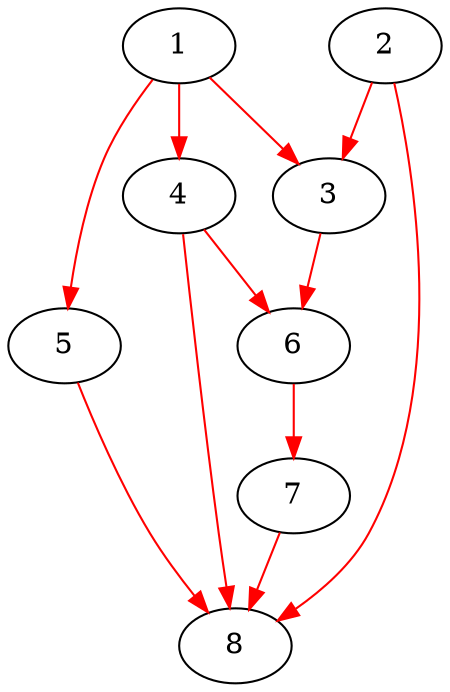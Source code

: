 digraph g {
edge [color = red]
  7 -> 8
  6 -> 7
  1 -> 4
  1 -> 3
  1 -> 5
  4 -> 8
  4 -> 6
  2 -> 8
  2 -> 3
  3 -> 6
  5 -> 8
}